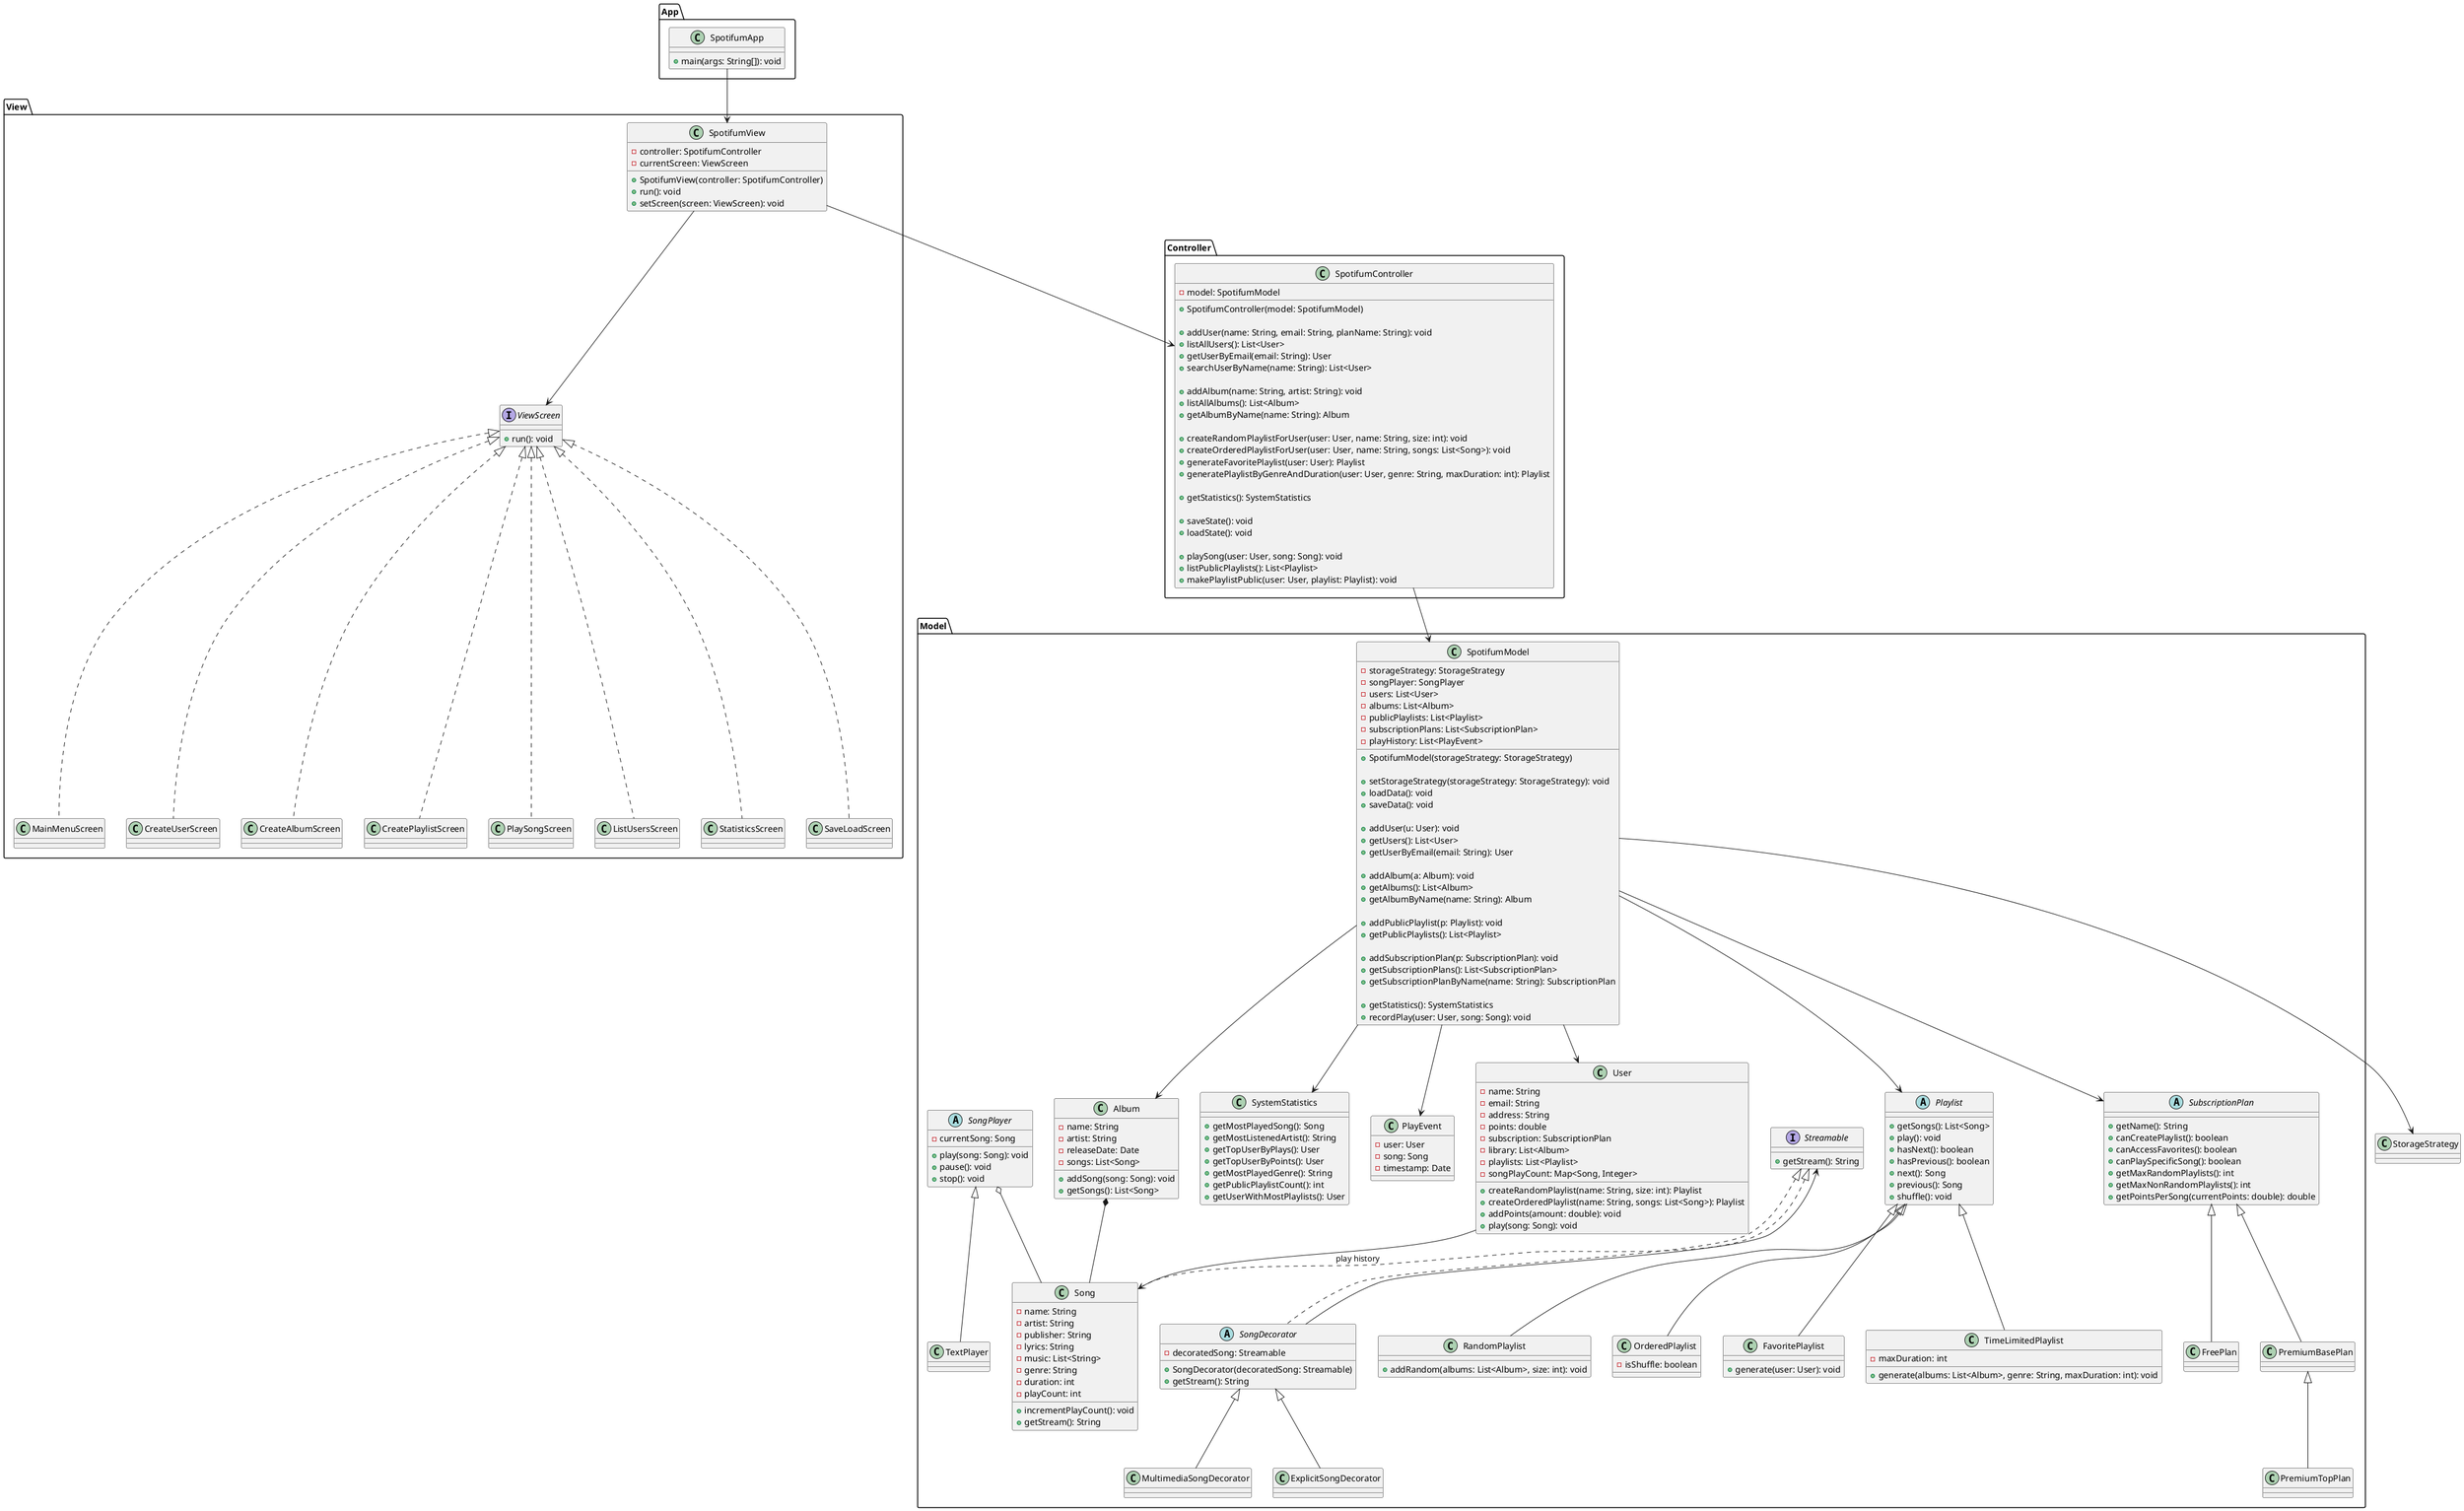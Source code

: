 @startuml
' ==============================
'title: UML - SpotifUM (Completo)
'title MVC Architecture - SpotifUM with Full Entities and Persistence
' ==============================

package "App" {
    class SpotifumApp {
        + main(args: String[]): void
    }
}

package "View" {
    interface ViewScreen {
        + run(): void
    }

    class SpotifumView {
        - controller: SpotifumController
        - currentScreen: ViewScreen

        + SpotifumView(controller: SpotifumController)
        + run(): void
        + setScreen(screen: ViewScreen): void
    }

    class MainMenuScreen implements ViewScreen
    class CreateUserScreen implements ViewScreen
    class CreateAlbumScreen implements ViewScreen
    class CreatePlaylistScreen implements ViewScreen
    class PlaySongScreen implements ViewScreen
    class ListUsersScreen implements ViewScreen
    class StatisticsScreen implements ViewScreen
    class SaveLoadScreen implements ViewScreen
}

package "Controller" {
class SpotifumController {
    - model: SpotifumModel

    + SpotifumController(model: SpotifumModel)

    ' Utilizadores
    + addUser(name: String, email: String, planName: String): void
    + listAllUsers(): List<User>
    + getUserByEmail(email: String): User
    + searchUserByName(name: String): List<User>

    ' Álbuns
    + addAlbum(name: String, artist: String): void
    + listAllAlbums(): List<Album>
    + getAlbumByName(name: String): Album

    ' Playlists
    + createRandomPlaylistForUser(user: User, name: String, size: int): void
    + createOrderedPlaylistForUser(user: User, name: String, songs: List<Song>): void
    + generateFavoritePlaylist(user: User): Playlist
    + generatePlaylistByGenreAndDuration(user: User, genre: String, maxDuration: int): Playlist

    ' Estatísticas
    + getStatistics(): SystemStatistics

    ' Persistência
    + saveState(): void
    + loadState(): void

    ' Reproduzir e Public Playlists
    + playSong(user: User, song: Song): void
    + listPublicPlaylists(): List<Playlist>
    + makePlaylistPublic(user: User, playlist: Playlist): void
}
}

package "Model" {
    class SpotifumModel {
        - storageStrategy: StorageStrategy
        - songPlayer: SongPlayer
        - users: List<User>
        - albums: List<Album>
        - publicPlaylists: List<Playlist>
        - subscriptionPlans: List<SubscriptionPlan>
        - playHistory: List<PlayEvent>

        + SpotifumModel(storageStrategy: StorageStrategy)

        + setStorageStrategy(storageStrategy: StorageStrategy): void
        + loadData(): void
        + saveData(): void

        + addUser(u: User): void
        + getUsers(): List<User>
        + getUserByEmail(email: String): User

        + addAlbum(a: Album): void
        + getAlbums(): List<Album>
        + getAlbumByName(name: String): Album

        + addPublicPlaylist(p: Playlist): void
        + getPublicPlaylists(): List<Playlist>

        + addSubscriptionPlan(p: SubscriptionPlan): void
        + getSubscriptionPlans(): List<SubscriptionPlan>
        + getSubscriptionPlanByName(name: String): SubscriptionPlan

        + getStatistics(): SystemStatistics
        + recordPlay(user: User, song: Song): void
    }

    class SystemStatistics {
        + getMostPlayedSong(): Song
        + getMostListenedArtist(): String
        + getTopUserByPlays(): User
        + getTopUserByPoints(): User
        + getMostPlayedGenre(): String
        + getPublicPlaylistCount(): int
        + getUserWithMostPlaylists(): User
    }

    class PlayEvent {
        - user: User
        - song: Song
        - timestamp: Date
    }

    class Album {
        - name: String
        - artist: String
        - releaseDate: Date
        - songs: List<Song>

        + addSong(song: Song): void
        + getSongs(): List<Song>
    }

    interface Streamable {
        + getStream(): String
    }

    class Song implements Streamable {
        - name: String
        - artist: String
        - publisher: String
        - lyrics: String
        - music: List<String>
        - genre: String
        - duration: int
        - playCount: int

        + incrementPlayCount(): void
        + getStream(): String
    }

    abstract class SongDecorator implements Streamable {
        - decoratedSong: Streamable
        + SongDecorator(decoratedSong: Streamable)
        + getStream(): String
    }

    class ExplicitSongDecorator extends SongDecorator {}
    class MultimediaSongDecorator extends SongDecorator {}

    abstract class Playlist {
        + getSongs(): List<Song>
        + play(): void
        + hasNext(): boolean
        + hasPrevious(): boolean
        + next(): Song
        + previous(): Song
        + shuffle(): void
    }

    class RandomPlaylist extends Playlist {
        + addRandom(albums: List<Album>, size: int): void
    }

    class OrderedPlaylist extends Playlist {
        - isShuffle: boolean
    }

    class FavoritePlaylist extends Playlist {
        + generate(user: User): void
    }

    class TimeLimitedPlaylist extends Playlist {
        - maxDuration: int
        + generate(albums: List<Album>, genre: String, maxDuration: int): void
    }

    abstract class SubscriptionPlan {
        + getName(): String
        + canCreatePlaylist(): boolean
        + canAccessFavorites(): boolean
        + canPlaySpecificSong(): boolean
        + getMaxRandomPlaylists(): int
        + getMaxNonRandomPlaylists(): int
        + getPointsPerSong(currentPoints: double): double
    }

    class FreePlan extends SubscriptionPlan {}
    class PremiumBasePlan extends SubscriptionPlan {}
    class PremiumTopPlan extends PremiumBasePlan {}

    abstract class SongPlayer {
        - currentSong: Song
        + play(song: Song): void
        + pause(): void
        + stop(): void
    }

    class TextPlayer extends SongPlayer {}

    class User {
        - name: String
        - email: String
        - address: String
        - points: double
        - subscription: SubscriptionPlan
        - library: List<Album>
        - playlists: List<Playlist>
        - songPlayCount: Map<Song, Integer>

        + createRandomPlaylist(name: String, size: int): Playlist
        + createOrderedPlaylist(name: String, songs: List<Song>): Playlist
        + addPoints(amount: double): void
        + play(song: Song): void
    }
}

' RELATIONSHIPS
SpotifumApp --> SpotifumView
SpotifumView --> SpotifumController
SpotifumView --> ViewScreen
SpotifumController --> SpotifumModel
SpotifumModel --> StorageStrategy
SpotifumModel --> User
SpotifumModel --> Album
SpotifumModel --> SubscriptionPlan
SpotifumModel --> Playlist
SpotifumModel --> PlayEvent
SpotifumModel --> SystemStatistics
Album *-- Song
SongPlayer o-- Song
SongDecorator --> Streamable
User --> Song : play history

@enduml
